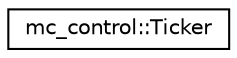 digraph "Graphical Class Hierarchy"
{
 // INTERACTIVE_SVG=YES
 // LATEX_PDF_SIZE
  edge [fontname="Helvetica",fontsize="10",labelfontname="Helvetica",labelfontsize="10"];
  node [fontname="Helvetica",fontsize="10",shape=record];
  rankdir="LR";
  Node0 [label="mc_control::Ticker",height=0.2,width=0.4,color="black", fillcolor="white", style="filled",URL="$structmc__control_1_1Ticker.html",tooltip=" "];
}
